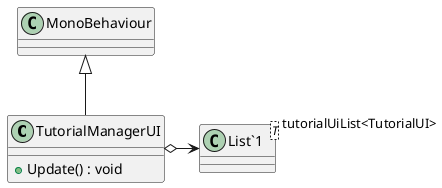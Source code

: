 @startuml
class TutorialManagerUI {
    + Update() : void
}
class "List`1"<T> {
}
MonoBehaviour <|-- TutorialManagerUI
TutorialManagerUI o-> "tutorialUiList<TutorialUI>" "List`1"
@enduml

